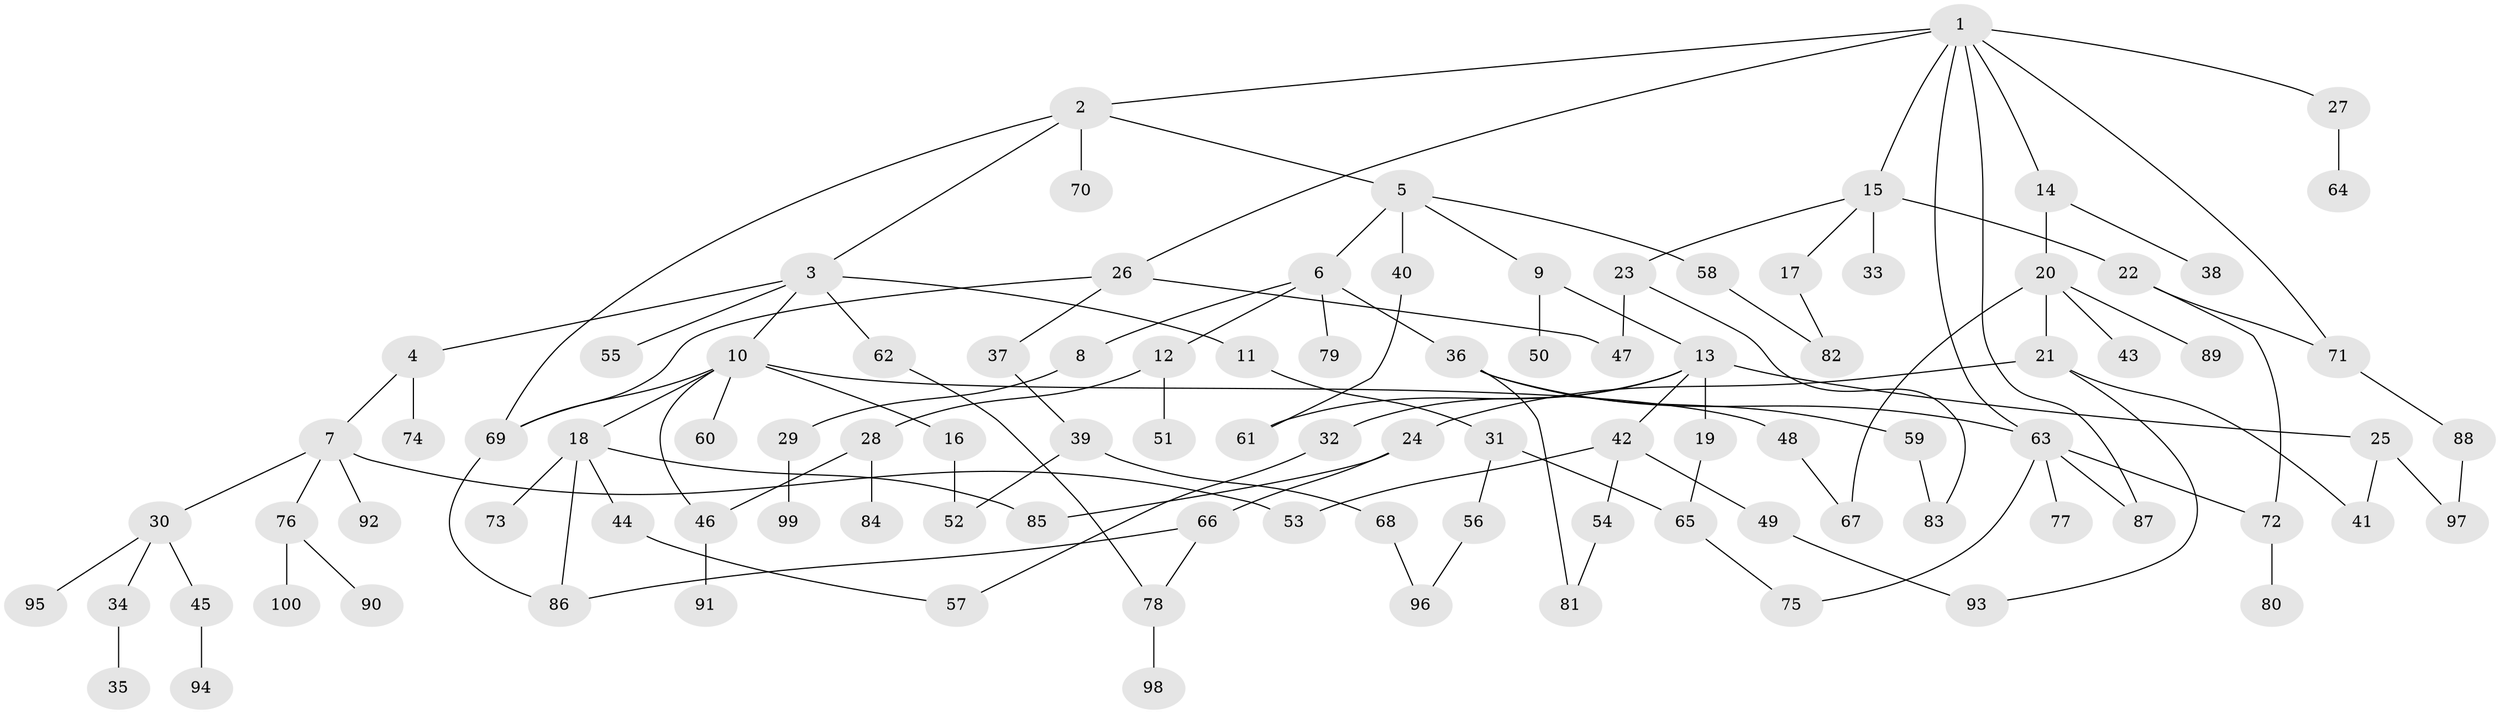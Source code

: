 // Generated by graph-tools (version 1.1) at 2025/54/02/21/25 11:54:43]
// undirected, 100 vertices, 125 edges
graph export_dot {
graph [start="1"]
  node [color=gray90,style=filled];
  1;
  2;
  3;
  4;
  5;
  6;
  7;
  8;
  9;
  10;
  11;
  12;
  13;
  14;
  15;
  16;
  17;
  18;
  19;
  20;
  21;
  22;
  23;
  24;
  25;
  26;
  27;
  28;
  29;
  30;
  31;
  32;
  33;
  34;
  35;
  36;
  37;
  38;
  39;
  40;
  41;
  42;
  43;
  44;
  45;
  46;
  47;
  48;
  49;
  50;
  51;
  52;
  53;
  54;
  55;
  56;
  57;
  58;
  59;
  60;
  61;
  62;
  63;
  64;
  65;
  66;
  67;
  68;
  69;
  70;
  71;
  72;
  73;
  74;
  75;
  76;
  77;
  78;
  79;
  80;
  81;
  82;
  83;
  84;
  85;
  86;
  87;
  88;
  89;
  90;
  91;
  92;
  93;
  94;
  95;
  96;
  97;
  98;
  99;
  100;
  1 -- 2;
  1 -- 14;
  1 -- 15;
  1 -- 26;
  1 -- 27;
  1 -- 87;
  1 -- 63;
  1 -- 71;
  2 -- 3;
  2 -- 5;
  2 -- 70;
  2 -- 69;
  3 -- 4;
  3 -- 10;
  3 -- 11;
  3 -- 55;
  3 -- 62;
  4 -- 7;
  4 -- 74;
  5 -- 6;
  5 -- 9;
  5 -- 40;
  5 -- 58;
  6 -- 8;
  6 -- 12;
  6 -- 36;
  6 -- 79;
  7 -- 30;
  7 -- 76;
  7 -- 92;
  7 -- 53;
  8 -- 29;
  9 -- 13;
  9 -- 50;
  10 -- 16;
  10 -- 18;
  10 -- 46;
  10 -- 48;
  10 -- 60;
  10 -- 69;
  11 -- 31;
  12 -- 28;
  12 -- 51;
  13 -- 19;
  13 -- 25;
  13 -- 32;
  13 -- 42;
  13 -- 61;
  14 -- 20;
  14 -- 38;
  15 -- 17;
  15 -- 22;
  15 -- 23;
  15 -- 33;
  16 -- 52;
  17 -- 82;
  18 -- 44;
  18 -- 73;
  18 -- 86;
  18 -- 85;
  19 -- 65;
  20 -- 21;
  20 -- 43;
  20 -- 89;
  20 -- 67;
  21 -- 24;
  21 -- 41;
  21 -- 93;
  22 -- 71;
  22 -- 72;
  23 -- 83;
  23 -- 47;
  24 -- 66;
  24 -- 85;
  25 -- 97;
  25 -- 41;
  26 -- 37;
  26 -- 47;
  26 -- 69;
  27 -- 64;
  28 -- 84;
  28 -- 46;
  29 -- 99;
  30 -- 34;
  30 -- 45;
  30 -- 95;
  31 -- 56;
  31 -- 65;
  32 -- 57;
  34 -- 35;
  36 -- 59;
  36 -- 63;
  36 -- 81;
  37 -- 39;
  39 -- 52;
  39 -- 68;
  40 -- 61;
  42 -- 49;
  42 -- 53;
  42 -- 54;
  44 -- 57;
  45 -- 94;
  46 -- 91;
  48 -- 67;
  49 -- 93;
  54 -- 81;
  56 -- 96;
  58 -- 82;
  59 -- 83;
  62 -- 78;
  63 -- 72;
  63 -- 77;
  63 -- 87;
  63 -- 75;
  65 -- 75;
  66 -- 86;
  66 -- 78;
  68 -- 96;
  69 -- 86;
  71 -- 88;
  72 -- 80;
  76 -- 90;
  76 -- 100;
  78 -- 98;
  88 -- 97;
}
